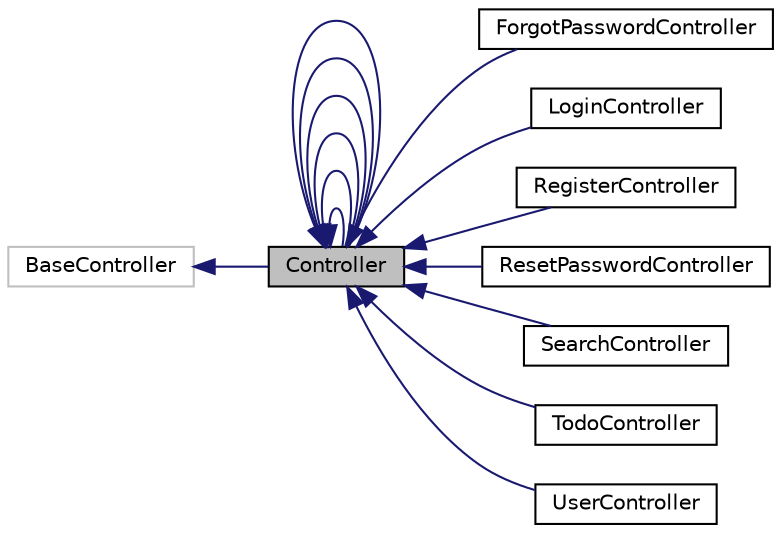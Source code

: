 digraph "Controller"
{
  edge [fontname="Helvetica",fontsize="10",labelfontname="Helvetica",labelfontsize="10"];
  node [fontname="Helvetica",fontsize="10",shape=record];
  rankdir="LR";
  Node0 [label="Controller",height=0.2,width=0.4,color="black", fillcolor="grey75", style="filled", fontcolor="black"];
  Node1 -> Node0 [dir="back",color="midnightblue",fontsize="10",style="solid",fontname="Helvetica"];
  Node1 [label="BaseController",height=0.2,width=0.4,color="grey75", fillcolor="white", style="filled"];
  Node0 -> Node0 [dir="back",color="midnightblue",fontsize="10",style="solid",fontname="Helvetica"];
  Node0 -> Node0 [dir="back",color="midnightblue",fontsize="10",style="solid",fontname="Helvetica"];
  Node0 -> Node0 [dir="back",color="midnightblue",fontsize="10",style="solid",fontname="Helvetica"];
  Node0 -> Node2 [dir="back",color="midnightblue",fontsize="10",style="solid",fontname="Helvetica"];
  Node2 [label="ForgotPasswordController",height=0.2,width=0.4,color="black", fillcolor="white", style="filled",URL="$class_app_1_1_http_1_1_controllers_1_1_auth_1_1_forgot_password_controller.html"];
  Node0 -> Node3 [dir="back",color="midnightblue",fontsize="10",style="solid",fontname="Helvetica"];
  Node3 [label="LoginController",height=0.2,width=0.4,color="black", fillcolor="white", style="filled",URL="$class_app_1_1_http_1_1_controllers_1_1_auth_1_1_login_controller.html"];
  Node0 -> Node4 [dir="back",color="midnightblue",fontsize="10",style="solid",fontname="Helvetica"];
  Node4 [label="RegisterController",height=0.2,width=0.4,color="black", fillcolor="white", style="filled",URL="$class_app_1_1_http_1_1_controllers_1_1_auth_1_1_register_controller.html"];
  Node0 -> Node5 [dir="back",color="midnightblue",fontsize="10",style="solid",fontname="Helvetica"];
  Node5 [label="ResetPasswordController",height=0.2,width=0.4,color="black", fillcolor="white", style="filled",URL="$class_app_1_1_http_1_1_controllers_1_1_auth_1_1_reset_password_controller.html"];
  Node0 -> Node6 [dir="back",color="midnightblue",fontsize="10",style="solid",fontname="Helvetica"];
  Node6 [label="SearchController",height=0.2,width=0.4,color="black", fillcolor="white", style="filled",URL="$class_app_1_1_http_1_1_controllers_1_1_search_controller.html"];
  Node0 -> Node7 [dir="back",color="midnightblue",fontsize="10",style="solid",fontname="Helvetica"];
  Node7 [label="TodoController",height=0.2,width=0.4,color="black", fillcolor="white", style="filled",URL="$class_app_1_1_http_1_1_controllers_1_1_todo_controller.html"];
  Node0 -> Node8 [dir="back",color="midnightblue",fontsize="10",style="solid",fontname="Helvetica"];
  Node8 [label="UserController",height=0.2,width=0.4,color="black", fillcolor="white", style="filled",URL="$class_app_1_1_http_1_1_controllers_1_1_user_controller.html"];
  Node0 -> Node0 [dir="back",color="midnightblue",fontsize="10",style="solid",fontname="Helvetica"];
  Node0 -> Node0 [dir="back",color="midnightblue",fontsize="10",style="solid",fontname="Helvetica"];
  Node0 -> Node0 [dir="back",color="midnightblue",fontsize="10",style="solid",fontname="Helvetica"];
}
